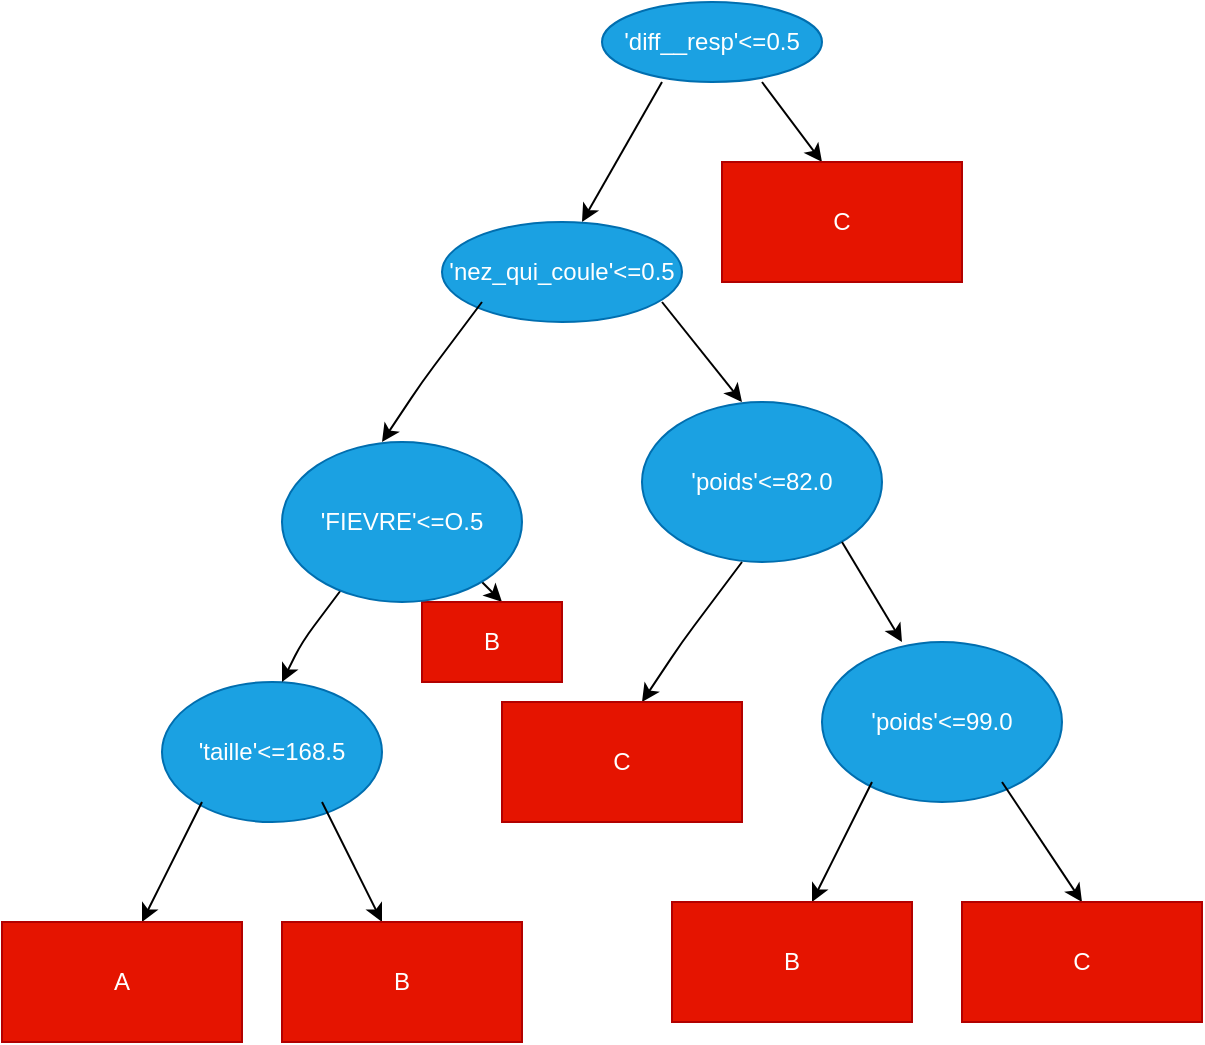 <mxfile version="14.4.8" type="github"><diagram id="5lVVSXFHHyiQNF6b3uHY" name="Page-1"><mxGraphModel dx="1182" dy="7307" grid="1" gridSize="10" guides="1" tooltips="1" connect="1" arrows="1" fold="1" page="1" pageScale="1" pageWidth="850" pageHeight="1100" math="0" shadow="0"><root><mxCell id="0"/><mxCell id="1" parent="0"/><mxCell id="SPhsQVgCro0-ZQbgXV6m-12" value="'diff__resp'&amp;lt;=0.5" style="ellipse;whiteSpace=wrap;html=1;fillColor=#1ba1e2;strokeColor=#006EAF;fontColor=#ffffff;" parent="1" vertex="1"><mxGeometry x="330" y="-5520" width="110" height="40" as="geometry"/></mxCell><mxCell id="SPhsQVgCro0-ZQbgXV6m-21" value="" style="endArrow=classic;html=1;" parent="1" edge="1"><mxGeometry width="50" height="50" relative="1" as="geometry"><mxPoint x="360" y="-5480" as="sourcePoint"/><mxPoint x="320" y="-5410" as="targetPoint"/><Array as="points"/></mxGeometry></mxCell><mxCell id="SPhsQVgCro0-ZQbgXV6m-22" value="" style="endArrow=classic;html=1;" parent="1" edge="1"><mxGeometry width="50" height="50" relative="1" as="geometry"><mxPoint x="410" y="-5480" as="sourcePoint"/><mxPoint x="440" y="-5440" as="targetPoint"/></mxGeometry></mxCell><mxCell id="SPhsQVgCro0-ZQbgXV6m-28" value="'nez_qui_coule'&amp;lt;=0.5" style="ellipse;whiteSpace=wrap;html=1;fillColor=#1ba1e2;strokeColor=#006EAF;fontColor=#ffffff;" parent="1" vertex="1"><mxGeometry x="250" y="-5410" width="120" height="50" as="geometry"/></mxCell><mxCell id="SPhsQVgCro0-ZQbgXV6m-30" value="" style="endArrow=classic;html=1;" parent="1" edge="1"><mxGeometry width="50" height="50" relative="1" as="geometry"><mxPoint x="270" y="-5370" as="sourcePoint"/><mxPoint x="220" y="-5300" as="targetPoint"/><Array as="points"><mxPoint x="240" y="-5330"/></Array></mxGeometry></mxCell><mxCell id="SPhsQVgCro0-ZQbgXV6m-34" value="'taille'&amp;lt;=168.5" style="ellipse;whiteSpace=wrap;html=1;fillColor=#1ba1e2;strokeColor=#006EAF;fontColor=#ffffff;" parent="1" vertex="1"><mxGeometry x="110" y="-5180" width="110" height="70" as="geometry"/></mxCell><mxCell id="SPhsQVgCro0-ZQbgXV6m-36" value="" style="endArrow=classic;html=1;" parent="1" edge="1"><mxGeometry width="50" height="50" relative="1" as="geometry"><mxPoint x="210" y="-5240" as="sourcePoint"/><mxPoint x="170" y="-5180" as="targetPoint"/><Array as="points"><mxPoint x="180" y="-5200"/></Array></mxGeometry></mxCell><mxCell id="SPhsQVgCro0-ZQbgXV6m-39" value="" style="endArrow=classic;html=1;" parent="1" edge="1"><mxGeometry width="50" height="50" relative="1" as="geometry"><mxPoint x="360" y="-5370" as="sourcePoint"/><mxPoint x="400" y="-5320" as="targetPoint"/></mxGeometry></mxCell><mxCell id="SPhsQVgCro0-ZQbgXV6m-40" value="C" style="rounded=0;whiteSpace=wrap;html=1;fillColor=#e51400;strokeColor=#B20000;fontColor=#ffffff;" parent="1" vertex="1"><mxGeometry x="390" y="-5440" width="120" height="60" as="geometry"/></mxCell><mxCell id="SPhsQVgCro0-ZQbgXV6m-41" value="'poids'&amp;lt;=82.0" style="ellipse;whiteSpace=wrap;html=1;fillColor=#1ba1e2;strokeColor=#006EAF;fontColor=#ffffff;" parent="1" vertex="1"><mxGeometry x="350" y="-5320" width="120" height="80" as="geometry"/></mxCell><mxCell id="SPhsQVgCro0-ZQbgXV6m-42" value="" style="endArrow=classic;html=1;" parent="1" edge="1"><mxGeometry width="50" height="50" relative="1" as="geometry"><mxPoint x="400" y="-5240" as="sourcePoint"/><mxPoint x="350" y="-5170" as="targetPoint"/><Array as="points"><mxPoint x="370" y="-5200"/></Array></mxGeometry></mxCell><mxCell id="SPhsQVgCro0-ZQbgXV6m-43" value="C" style="rounded=0;whiteSpace=wrap;html=1;fillColor=#e51400;strokeColor=#B20000;fontColor=#ffffff;" parent="1" vertex="1"><mxGeometry x="280" y="-5170" width="120" height="60" as="geometry"/></mxCell><mxCell id="SPhsQVgCro0-ZQbgXV6m-45" value="" style="endArrow=classic;html=1;" parent="1" edge="1"><mxGeometry width="50" height="50" relative="1" as="geometry"><mxPoint x="450" y="-5250" as="sourcePoint"/><mxPoint x="480" y="-5200" as="targetPoint"/></mxGeometry></mxCell><mxCell id="SPhsQVgCro0-ZQbgXV6m-46" value="'poids'&amp;lt;=99.0" style="ellipse;whiteSpace=wrap;html=1;fillColor=#1ba1e2;strokeColor=#006EAF;fontColor=#ffffff;" parent="1" vertex="1"><mxGeometry x="440" y="-5200" width="120" height="80" as="geometry"/></mxCell><mxCell id="SPhsQVgCro0-ZQbgXV6m-47" value="" style="endArrow=classic;html=1;" parent="1" edge="1"><mxGeometry width="50" height="50" relative="1" as="geometry"><mxPoint x="530" y="-5130" as="sourcePoint"/><mxPoint x="570" y="-5070" as="targetPoint"/></mxGeometry></mxCell><mxCell id="SPhsQVgCro0-ZQbgXV6m-48" value="" style="endArrow=classic;html=1;" parent="1" edge="1"><mxGeometry width="50" height="50" relative="1" as="geometry"><mxPoint x="465" y="-5130" as="sourcePoint"/><mxPoint x="435" y="-5070" as="targetPoint"/><Array as="points"><mxPoint x="440" y="-5080"/></Array></mxGeometry></mxCell><mxCell id="SPhsQVgCro0-ZQbgXV6m-49" value="B" style="rounded=0;whiteSpace=wrap;html=1;fillColor=#e51400;strokeColor=#B20000;fontColor=#ffffff;" parent="1" vertex="1"><mxGeometry x="365" y="-5070" width="120" height="60" as="geometry"/></mxCell><mxCell id="SPhsQVgCro0-ZQbgXV6m-50" value="C" style="rounded=0;whiteSpace=wrap;html=1;fillColor=#e51400;strokeColor=#B20000;fontColor=#ffffff;" parent="1" vertex="1"><mxGeometry x="510" y="-5070" width="120" height="60" as="geometry"/></mxCell><mxCell id="SPhsQVgCro0-ZQbgXV6m-52" value="" style="endArrow=classic;html=1;" parent="1" edge="1"><mxGeometry width="50" height="50" relative="1" as="geometry"><mxPoint x="130" y="-5120" as="sourcePoint"/><mxPoint x="100" y="-5060" as="targetPoint"/><Array as="points"><mxPoint x="105" y="-5070"/></Array></mxGeometry></mxCell><mxCell id="SPhsQVgCro0-ZQbgXV6m-53" value="" style="endArrow=classic;html=1;" parent="1" edge="1"><mxGeometry width="50" height="50" relative="1" as="geometry"><mxPoint x="190" y="-5120" as="sourcePoint"/><mxPoint x="220" y="-5060" as="targetPoint"/><Array as="points"/></mxGeometry></mxCell><mxCell id="SPhsQVgCro0-ZQbgXV6m-54" value="A" style="rounded=0;whiteSpace=wrap;html=1;fillColor=#e51400;strokeColor=#B20000;fontColor=#ffffff;" parent="1" vertex="1"><mxGeometry x="30" y="-5060" width="120" height="60" as="geometry"/></mxCell><mxCell id="SPhsQVgCro0-ZQbgXV6m-55" value="B" style="rounded=0;whiteSpace=wrap;html=1;fillColor=#e51400;strokeColor=#B20000;fontColor=#ffffff;" parent="1" vertex="1"><mxGeometry x="170" y="-5060" width="120" height="60" as="geometry"/></mxCell><mxCell id="L7qg-Z4hWrRQ3k0sNiiR-1" value="" style="endArrow=classic;html=1;" edge="1" parent="1"><mxGeometry width="50" height="50" relative="1" as="geometry"><mxPoint x="250" y="-5250" as="sourcePoint"/><mxPoint x="280" y="-5220" as="targetPoint"/></mxGeometry></mxCell><mxCell id="L7qg-Z4hWrRQ3k0sNiiR-2" value="B" style="rounded=0;whiteSpace=wrap;html=1;fillColor=#e51400;strokeColor=#B20000;fontColor=#ffffff;" vertex="1" parent="1"><mxGeometry x="240" y="-5220" width="70" height="40" as="geometry"/></mxCell><mxCell id="L7qg-Z4hWrRQ3k0sNiiR-3" value="'FIEVRE'&amp;lt;=O.5" style="ellipse;whiteSpace=wrap;html=1;fillColor=#1ba1e2;strokeColor=#006EAF;fontColor=#ffffff;" vertex="1" parent="1"><mxGeometry x="170" y="-5300" width="120" height="80" as="geometry"/></mxCell></root></mxGraphModel></diagram></mxfile>